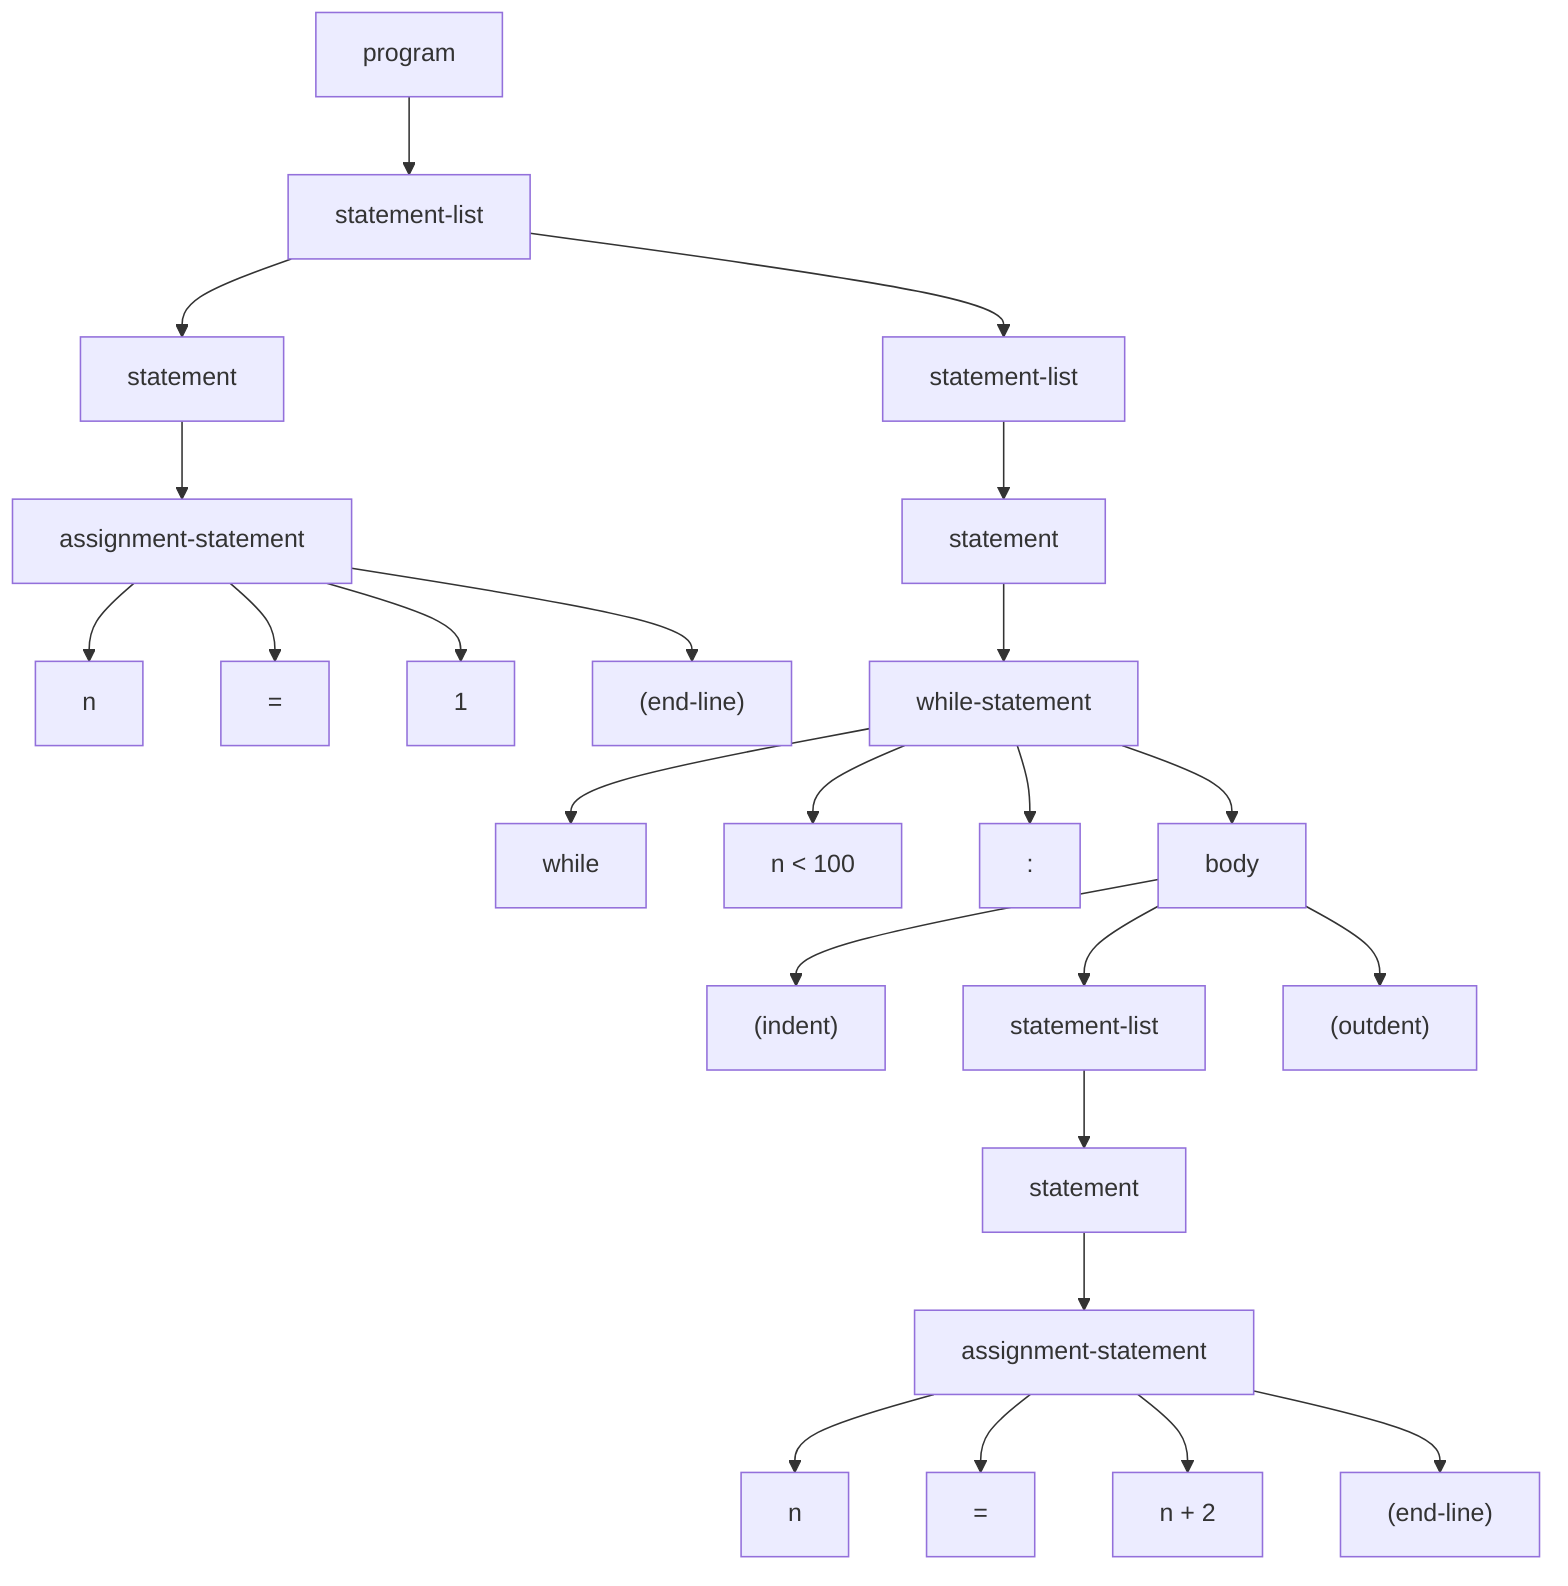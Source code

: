 graph TD
  P[program] --> sl1[statement-list]
  sl1 --> s1[statement]
  sl1 --> sl2[statement-list]
  sl2 --> s2[statement]

  s1 --> a1[assignment-statement]
  a1 --> id1[n]
  a1 --> e1[=]
  a1 --> ex1[1]
  a1 --> el1["(end-line)"]

  s2 --> w1[while-statement]
  w1 --> k1[while]
  w1 --> ex2[n < 100]
  w1 --> c1[:]
  w1 --> b1[body]

  b1 --> i1["(indent)"]
  b1 --> sl3[statement-list]
  b1 --> o1["(outdent)"]

  sl3 --> s3[statement]
  s3 --> a2[assignment-statement]
  a2 --> id2[n]
  a2 --> e2[=]
  a2 --> ex3[n + 2]
  a2 --> el2["(end-line)"]